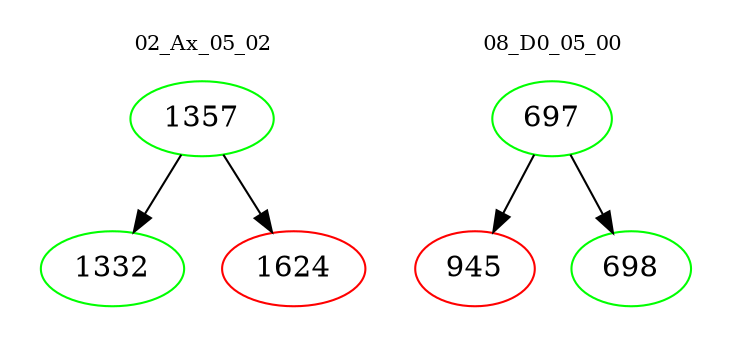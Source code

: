 digraph{
subgraph cluster_0 {
color = white
label = "02_Ax_05_02";
fontsize=10;
T0_1357 [label="1357", color="green"]
T0_1357 -> T0_1332 [color="black"]
T0_1332 [label="1332", color="green"]
T0_1357 -> T0_1624 [color="black"]
T0_1624 [label="1624", color="red"]
}
subgraph cluster_1 {
color = white
label = "08_D0_05_00";
fontsize=10;
T1_697 [label="697", color="green"]
T1_697 -> T1_945 [color="black"]
T1_945 [label="945", color="red"]
T1_697 -> T1_698 [color="black"]
T1_698 [label="698", color="green"]
}
}
